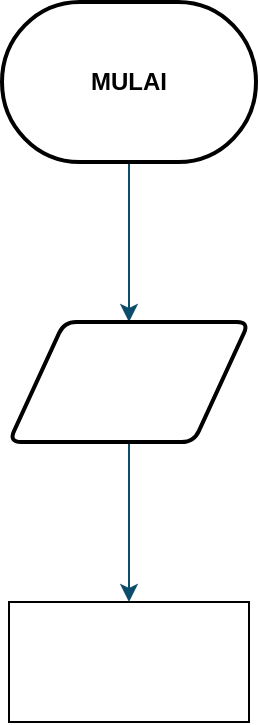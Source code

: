<mxfile version="15.5.9" type="github">
  <diagram id="C5RBs43oDa-KdzZeNtuy" name="Page-1">
    <mxGraphModel dx="1240" dy="1869" grid="1" gridSize="10" guides="1" tooltips="1" connect="1" arrows="1" fold="1" page="1" pageScale="1" pageWidth="827" pageHeight="1169" math="0" shadow="0">
      <root>
        <mxCell id="WIyWlLk6GJQsqaUBKTNV-0" />
        <mxCell id="WIyWlLk6GJQsqaUBKTNV-1" parent="WIyWlLk6GJQsqaUBKTNV-0" />
        <mxCell id="cfla5ahWTEfBknXDA31X-22" value="" style="edgeStyle=orthogonalEdgeStyle;curved=0;rounded=1;sketch=0;orthogonalLoop=1;jettySize=auto;html=1;strokeColor=#0B4D6A;" edge="1" parent="WIyWlLk6GJQsqaUBKTNV-1" source="cfla5ahWTEfBknXDA31X-1" target="cfla5ahWTEfBknXDA31X-21">
          <mxGeometry relative="1" as="geometry" />
        </mxCell>
        <mxCell id="cfla5ahWTEfBknXDA31X-1" value="MULAI" style="strokeWidth=2;html=1;shape=mxgraph.flowchart.terminator;whiteSpace=wrap;fontStyle=1;" vertex="1" parent="WIyWlLk6GJQsqaUBKTNV-1">
          <mxGeometry x="317" y="-180" width="127" height="80" as="geometry" />
        </mxCell>
        <mxCell id="cfla5ahWTEfBknXDA31X-25" value="" style="edgeStyle=orthogonalEdgeStyle;curved=0;rounded=1;sketch=0;orthogonalLoop=1;jettySize=auto;html=1;strokeColor=#0B4D6A;" edge="1" parent="WIyWlLk6GJQsqaUBKTNV-1" source="cfla5ahWTEfBknXDA31X-21" target="cfla5ahWTEfBknXDA31X-24">
          <mxGeometry relative="1" as="geometry" />
        </mxCell>
        <mxCell id="cfla5ahWTEfBknXDA31X-21" value="" style="shape=parallelogram;html=1;strokeWidth=2;perimeter=parallelogramPerimeter;whiteSpace=wrap;rounded=1;arcSize=12;size=0.23;sketch=0;" vertex="1" parent="WIyWlLk6GJQsqaUBKTNV-1">
          <mxGeometry x="320.5" y="-20" width="120" height="60" as="geometry" />
        </mxCell>
        <mxCell id="cfla5ahWTEfBknXDA31X-24" value="" style="rounded=0;whiteSpace=wrap;html=1;sketch=0;" vertex="1" parent="WIyWlLk6GJQsqaUBKTNV-1">
          <mxGeometry x="320.5" y="120" width="120" height="60" as="geometry" />
        </mxCell>
      </root>
    </mxGraphModel>
  </diagram>
</mxfile>

